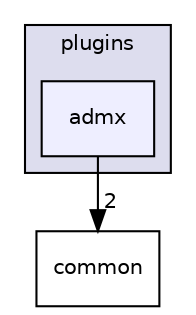 digraph "src/plugins/admx" {
  compound=true
  node [ fontsize="10", fontname="Helvetica"];
  edge [ labelfontsize="10", labelfontname="Helvetica"];
  subgraph clusterdir_7020b8b7abcceffa3f9f7a2d24718f16 {
    graph [ bgcolor="#ddddee", pencolor="black", label="plugins" fontname="Helvetica", fontsize="10", URL="dir_7020b8b7abcceffa3f9f7a2d24718f16.html"]
  dir_b9851d89cf1d998acd0bb41582d77201 [shape=box, label="admx", style="filled", fillcolor="#eeeeff", pencolor="black", URL="dir_b9851d89cf1d998acd0bb41582d77201.html"];
  }
  dir_612e79628a9ed6ddbdf6d23f21939a67 [shape=box label="common" URL="dir_612e79628a9ed6ddbdf6d23f21939a67.html"];
  dir_b9851d89cf1d998acd0bb41582d77201->dir_612e79628a9ed6ddbdf6d23f21939a67 [headlabel="2", labeldistance=1.5 headhref="dir_000017_000010.html"];
}
